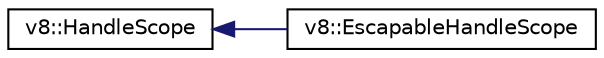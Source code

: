 digraph "Graphical Class Hierarchy"
{
  edge [fontname="Helvetica",fontsize="10",labelfontname="Helvetica",labelfontsize="10"];
  node [fontname="Helvetica",fontsize="10",shape=record];
  rankdir="LR";
  Node1 [label="v8::HandleScope",height=0.2,width=0.4,color="black", fillcolor="white", style="filled",URL="$classv8_1_1HandleScope.html"];
  Node1 -> Node2 [dir="back",color="midnightblue",fontsize="10",style="solid",fontname="Helvetica"];
  Node2 [label="v8::EscapableHandleScope",height=0.2,width=0.4,color="black", fillcolor="white", style="filled",URL="$classv8_1_1EscapableHandleScope.html"];
}
